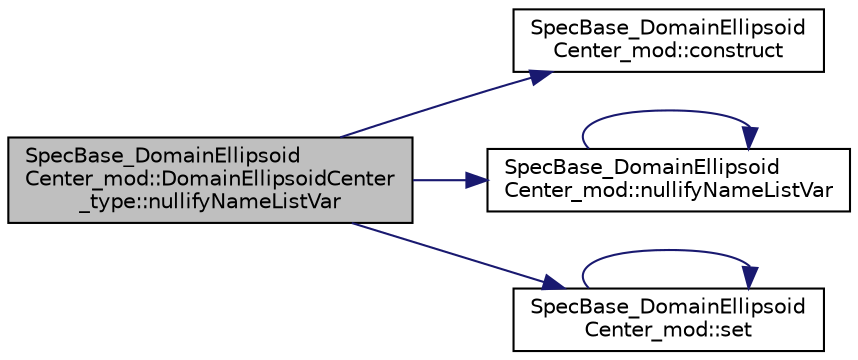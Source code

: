 digraph "SpecBase_DomainEllipsoidCenter_mod::DomainEllipsoidCenter_type::nullifyNameListVar"
{
 // LATEX_PDF_SIZE
  edge [fontname="Helvetica",fontsize="10",labelfontname="Helvetica",labelfontsize="10"];
  node [fontname="Helvetica",fontsize="10",shape=record];
  rankdir="LR";
  Node1 [label="SpecBase_DomainEllipsoid\lCenter_mod::DomainEllipsoidCenter\l_type::nullifyNameListVar",height=0.2,width=0.4,color="black", fillcolor="grey75", style="filled", fontcolor="black",tooltip=" "];
  Node1 -> Node2 [color="midnightblue",fontsize="10",style="solid",fontname="Helvetica"];
  Node2 [label="SpecBase_DomainEllipsoid\lCenter_mod::construct",height=0.2,width=0.4,color="black", fillcolor="white", style="filled",URL="$namespaceSpecBase__DomainEllipsoidCenter__mod.html#ad03ddae649c724845c7b08b8f8b050e9",tooltip=" "];
  Node1 -> Node3 [color="midnightblue",fontsize="10",style="solid",fontname="Helvetica"];
  Node3 [label="SpecBase_DomainEllipsoid\lCenter_mod::nullifyNameListVar",height=0.2,width=0.4,color="black", fillcolor="white", style="filled",URL="$namespaceSpecBase__DomainEllipsoidCenter__mod.html#acca3cb43ef2152f556a3721d3e960da9",tooltip=" "];
  Node3 -> Node3 [color="midnightblue",fontsize="10",style="solid",fontname="Helvetica"];
  Node1 -> Node4 [color="midnightblue",fontsize="10",style="solid",fontname="Helvetica"];
  Node4 [label="SpecBase_DomainEllipsoid\lCenter_mod::set",height=0.2,width=0.4,color="black", fillcolor="white", style="filled",URL="$namespaceSpecBase__DomainEllipsoidCenter__mod.html#a10341ca2b48533c3812d4bebff0323f2",tooltip=" "];
  Node4 -> Node4 [color="midnightblue",fontsize="10",style="solid",fontname="Helvetica"];
}
